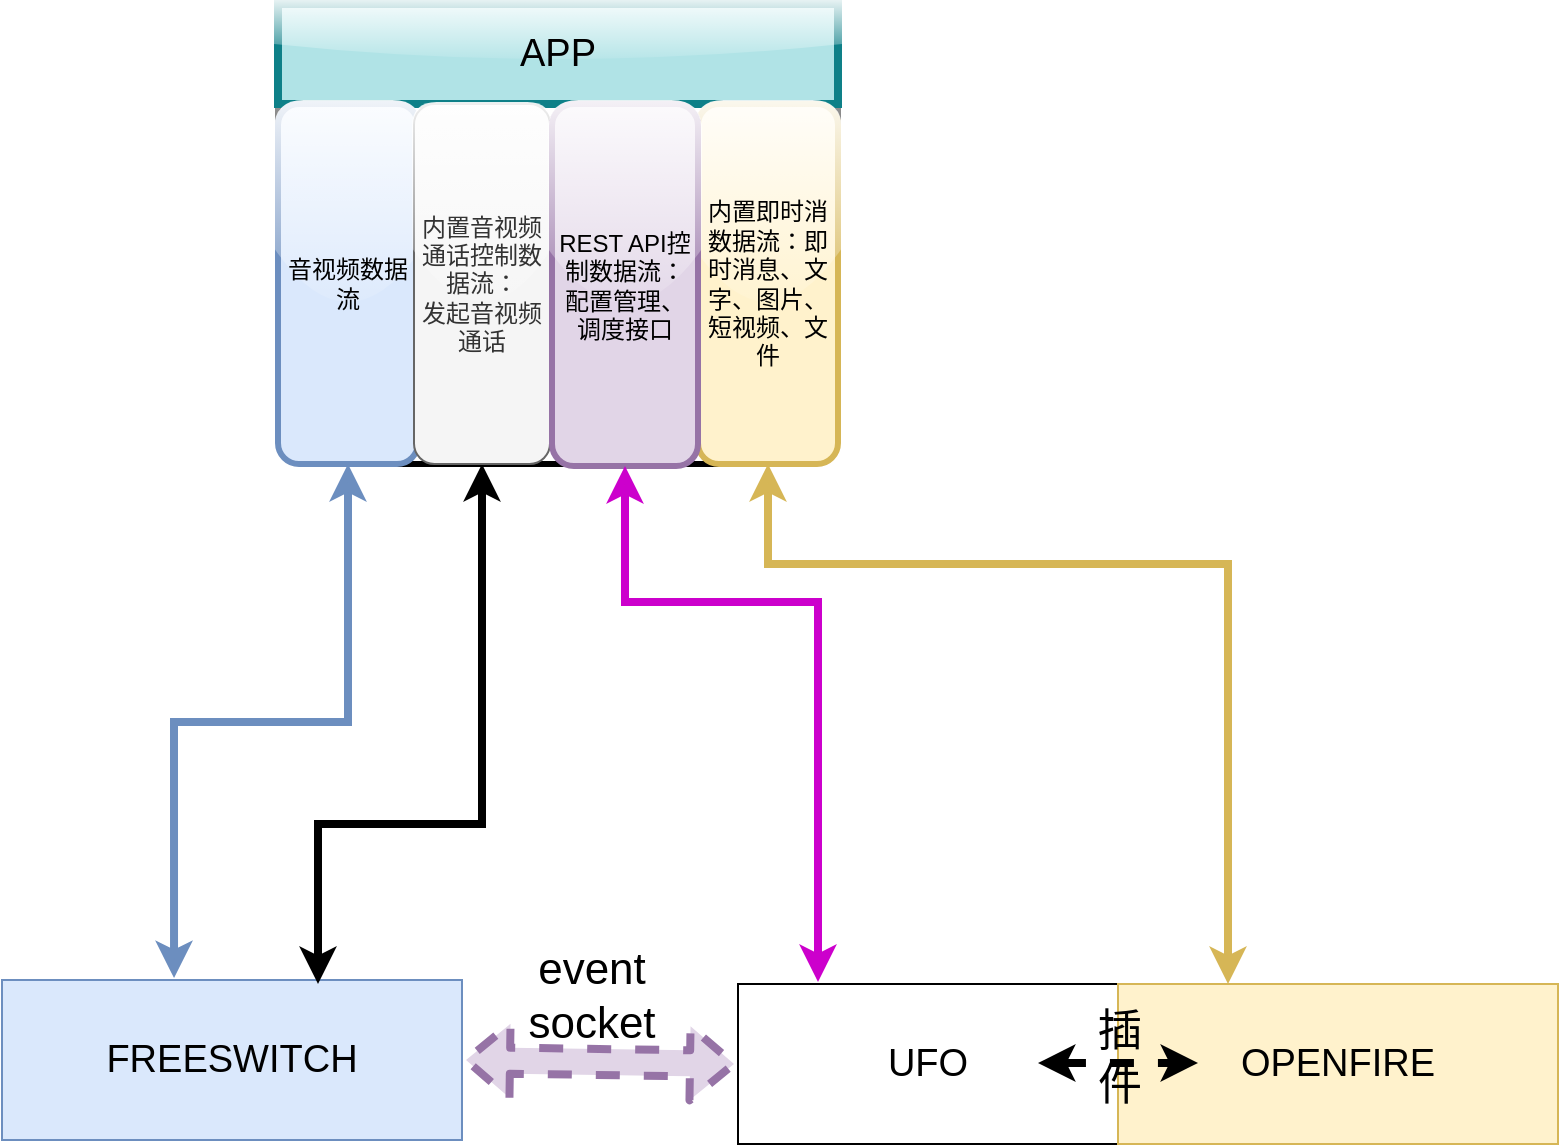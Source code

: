 <mxfile version="12.7.9" type="github">
  <diagram id="7BattAahI6qsKdADDFlZ" name="第 1 页">
    <mxGraphModel dx="942" dy="591" grid="1" gridSize="10" guides="1" tooltips="1" connect="1" arrows="1" fold="1" page="1" pageScale="1" pageWidth="827" pageHeight="1169" math="0" shadow="0">
      <root>
        <mxCell id="0" />
        <mxCell id="1" parent="0" />
        <mxCell id="FYfP68msud6mT5EFDPJ9-5" value="" style="edgeStyle=orthogonalEdgeStyle;rounded=0;orthogonalLoop=1;jettySize=auto;html=1;dashed=1;startArrow=classic;startFill=1;strokeWidth=4;" edge="1" parent="1">
          <mxGeometry relative="1" as="geometry">
            <mxPoint x="638" y="720.5" as="sourcePoint" />
            <mxPoint x="718" y="720.5" as="targetPoint" />
          </mxGeometry>
        </mxCell>
        <mxCell id="FYfP68msud6mT5EFDPJ9-42" value="" style="rounded=1;whiteSpace=wrap;html=1;strokeWidth=3;shadow=0;comic=0;glass=1;" vertex="1" parent="1">
          <mxGeometry x="340" y="220" width="280" height="230" as="geometry" />
        </mxCell>
        <mxCell id="FYfP68msud6mT5EFDPJ9-43" value="&lt;font style=&quot;font-size: 19px&quot;&gt;APP&lt;/font&gt;" style="rounded=0;whiteSpace=wrap;html=1;fillColor=#b0e3e6;strokeWidth=4;shadow=0;comic=0;glass=1;strokeColor=#0e8088;" vertex="1" parent="1">
          <mxGeometry x="340" y="220" width="280" height="50" as="geometry" />
        </mxCell>
        <mxCell id="FYfP68msud6mT5EFDPJ9-44" style="edgeStyle=orthogonalEdgeStyle;rounded=0;orthogonalLoop=1;jettySize=auto;html=1;exitX=0.5;exitY=1;exitDx=0;exitDy=0;startArrow=classic;startFill=1;strokeWidth=4;fillColor=#dae8fc;strokeColor=#6c8ebf;entryX=0.374;entryY=-0.012;entryDx=0;entryDy=0;entryPerimeter=0;" edge="1" parent="1" source="FYfP68msud6mT5EFDPJ9-45" target="FYfP68msud6mT5EFDPJ9-46">
          <mxGeometry relative="1" as="geometry">
            <mxPoint x="180" y="640" as="targetPoint" />
          </mxGeometry>
        </mxCell>
        <mxCell id="FYfP68msud6mT5EFDPJ9-45" value="音视频数据流" style="rounded=1;whiteSpace=wrap;html=1;fillColor=#dae8fc;strokeColor=#6c8ebf;strokeWidth=3;shadow=0;comic=0;glass=1;" vertex="1" parent="1">
          <mxGeometry x="340" y="270" width="70" height="180" as="geometry" />
        </mxCell>
        <mxCell id="FYfP68msud6mT5EFDPJ9-46" value="&lt;font style=&quot;font-size: 19px&quot;&gt;FREESWITCH&lt;/font&gt;" style="rounded=0;whiteSpace=wrap;html=1;fillColor=#dae8fc;strokeColor=#6c8ebf;" vertex="1" parent="1">
          <mxGeometry x="202" y="708" width="230" height="80" as="geometry" />
        </mxCell>
        <mxCell id="FYfP68msud6mT5EFDPJ9-47" style="edgeStyle=orthogonalEdgeStyle;rounded=0;orthogonalLoop=1;jettySize=auto;html=1;startArrow=classic;startFill=1;strokeWidth=4;exitX=0.5;exitY=1;exitDx=0;exitDy=0;" edge="1" parent="1" source="FYfP68msud6mT5EFDPJ9-48">
          <mxGeometry relative="1" as="geometry">
            <Array as="points">
              <mxPoint x="442" y="630" />
              <mxPoint x="360" y="630" />
            </Array>
            <mxPoint x="442" y="460" as="sourcePoint" />
            <mxPoint x="360" y="710" as="targetPoint" />
          </mxGeometry>
        </mxCell>
        <mxCell id="FYfP68msud6mT5EFDPJ9-48" value="内置音视频通话控制数据流：&lt;br&gt;发起音视频通话" style="rounded=1;whiteSpace=wrap;html=1;fillColor=#f5f5f5;strokeColor=#666666;strokeWidth=1;fontColor=#333333;shadow=0;comic=0;glass=1;" vertex="1" parent="1">
          <mxGeometry x="408" y="270" width="68" height="180" as="geometry" />
        </mxCell>
        <mxCell id="FYfP68msud6mT5EFDPJ9-49" value="&lt;font style=&quot;font-size: 19px&quot;&gt;UFO&lt;/font&gt;" style="rounded=0;whiteSpace=wrap;html=1;" vertex="1" parent="1">
          <mxGeometry x="570" y="710" width="190" height="80" as="geometry" />
        </mxCell>
        <mxCell id="FYfP68msud6mT5EFDPJ9-51" style="edgeStyle=orthogonalEdgeStyle;rounded=0;orthogonalLoop=1;jettySize=auto;html=1;exitX=0.5;exitY=1;exitDx=0;exitDy=0;entryX=0.25;entryY=0;entryDx=0;entryDy=0;startArrow=classic;startFill=1;fillColor=#fff2cc;strokeColor=#d6b656;strokeWidth=4;" edge="1" parent="1" source="FYfP68msud6mT5EFDPJ9-95" target="FYfP68msud6mT5EFDPJ9-58">
          <mxGeometry relative="1" as="geometry">
            <Array as="points">
              <mxPoint x="585" y="500" />
              <mxPoint x="815" y="500" />
            </Array>
            <mxPoint x="355" y="338" as="sourcePoint" />
          </mxGeometry>
        </mxCell>
        <mxCell id="FYfP68msud6mT5EFDPJ9-58" value="&lt;font style=&quot;font-size: 19px&quot;&gt;OPENFIRE&lt;/font&gt;" style="rounded=0;whiteSpace=wrap;html=1;fillColor=#fff2cc;strokeColor=#d6b656;" vertex="1" parent="1">
          <mxGeometry x="760" y="710" width="220" height="80" as="geometry" />
        </mxCell>
        <mxCell id="FYfP68msud6mT5EFDPJ9-87" value="" style="shape=flexArrow;endArrow=classic;startArrow=classic;html=1;strokeWidth=4;exitX=1;exitY=0.5;exitDx=0;exitDy=0;fillColor=#e1d5e7;strokeColor=#9673a6;dashed=1;entryX=0;entryY=0.5;entryDx=0;entryDy=0;" edge="1" parent="1" source="FYfP68msud6mT5EFDPJ9-46" target="FYfP68msud6mT5EFDPJ9-49">
          <mxGeometry width="50" height="50" relative="1" as="geometry">
            <mxPoint x="380" y="800" as="sourcePoint" />
            <mxPoint x="430" y="750" as="targetPoint" />
          </mxGeometry>
        </mxCell>
        <mxCell id="FYfP68msud6mT5EFDPJ9-88" value="" style="edgeStyle=orthogonalEdgeStyle;rounded=0;orthogonalLoop=1;jettySize=auto;html=1;dashed=1;startArrow=classic;startFill=1;strokeWidth=4;" edge="1" parent="1">
          <mxGeometry relative="1" as="geometry">
            <mxPoint x="720" y="749.5" as="sourcePoint" />
            <mxPoint x="800" y="749.5" as="targetPoint" />
          </mxGeometry>
        </mxCell>
        <mxCell id="FYfP68msud6mT5EFDPJ9-89" value="&lt;font style=&quot;font-size: 22px&quot;&gt;插件&lt;/font&gt;" style="text;html=1;strokeColor=none;fillColor=none;align=center;verticalAlign=middle;whiteSpace=wrap;rounded=0;strokeWidth=5;" vertex="1" parent="1">
          <mxGeometry x="741" y="737" width="40" height="20" as="geometry" />
        </mxCell>
        <mxCell id="FYfP68msud6mT5EFDPJ9-90" value="&lt;span style=&quot;font-size: 22px&quot;&gt;event socket&lt;/span&gt;" style="text;html=1;strokeColor=none;fillColor=none;align=center;verticalAlign=middle;whiteSpace=wrap;rounded=0;strokeWidth=5;" vertex="1" parent="1">
          <mxGeometry x="477" y="694" width="40" height="43" as="geometry" />
        </mxCell>
        <mxCell id="FYfP68msud6mT5EFDPJ9-95" value="内置即时消数据流：即时消息、文字、图片、短视频、文件" style="rounded=1;whiteSpace=wrap;html=1;fillColor=#fff2cc;strokeColor=#d6b656;strokeWidth=3;shadow=0;comic=0;glass=1;" vertex="1" parent="1">
          <mxGeometry x="550" y="270" width="70" height="180" as="geometry" />
        </mxCell>
        <mxCell id="FYfP68msud6mT5EFDPJ9-96" value="REST API控制数据流：配置管理、调度接口" style="rounded=1;whiteSpace=wrap;html=1;fillColor=#e1d5e7;strokeColor=#9673a6;strokeWidth=3;shadow=0;comic=0;glass=1;" vertex="1" parent="1">
          <mxGeometry x="477" y="270" width="73" height="181" as="geometry" />
        </mxCell>
        <mxCell id="FYfP68msud6mT5EFDPJ9-101" style="edgeStyle=orthogonalEdgeStyle;rounded=0;orthogonalLoop=1;jettySize=auto;html=1;exitX=0.5;exitY=1;exitDx=0;exitDy=0;startArrow=classic;startFill=1;strokeWidth=4;strokeColor=#CC00CC;" edge="1" parent="1" source="FYfP68msud6mT5EFDPJ9-96">
          <mxGeometry relative="1" as="geometry">
            <Array as="points">
              <mxPoint x="514" y="519" />
              <mxPoint x="610" y="519" />
            </Array>
            <mxPoint x="280" y="339" as="sourcePoint" />
            <mxPoint x="610" y="709" as="targetPoint" />
          </mxGeometry>
        </mxCell>
      </root>
    </mxGraphModel>
  </diagram>
</mxfile>
